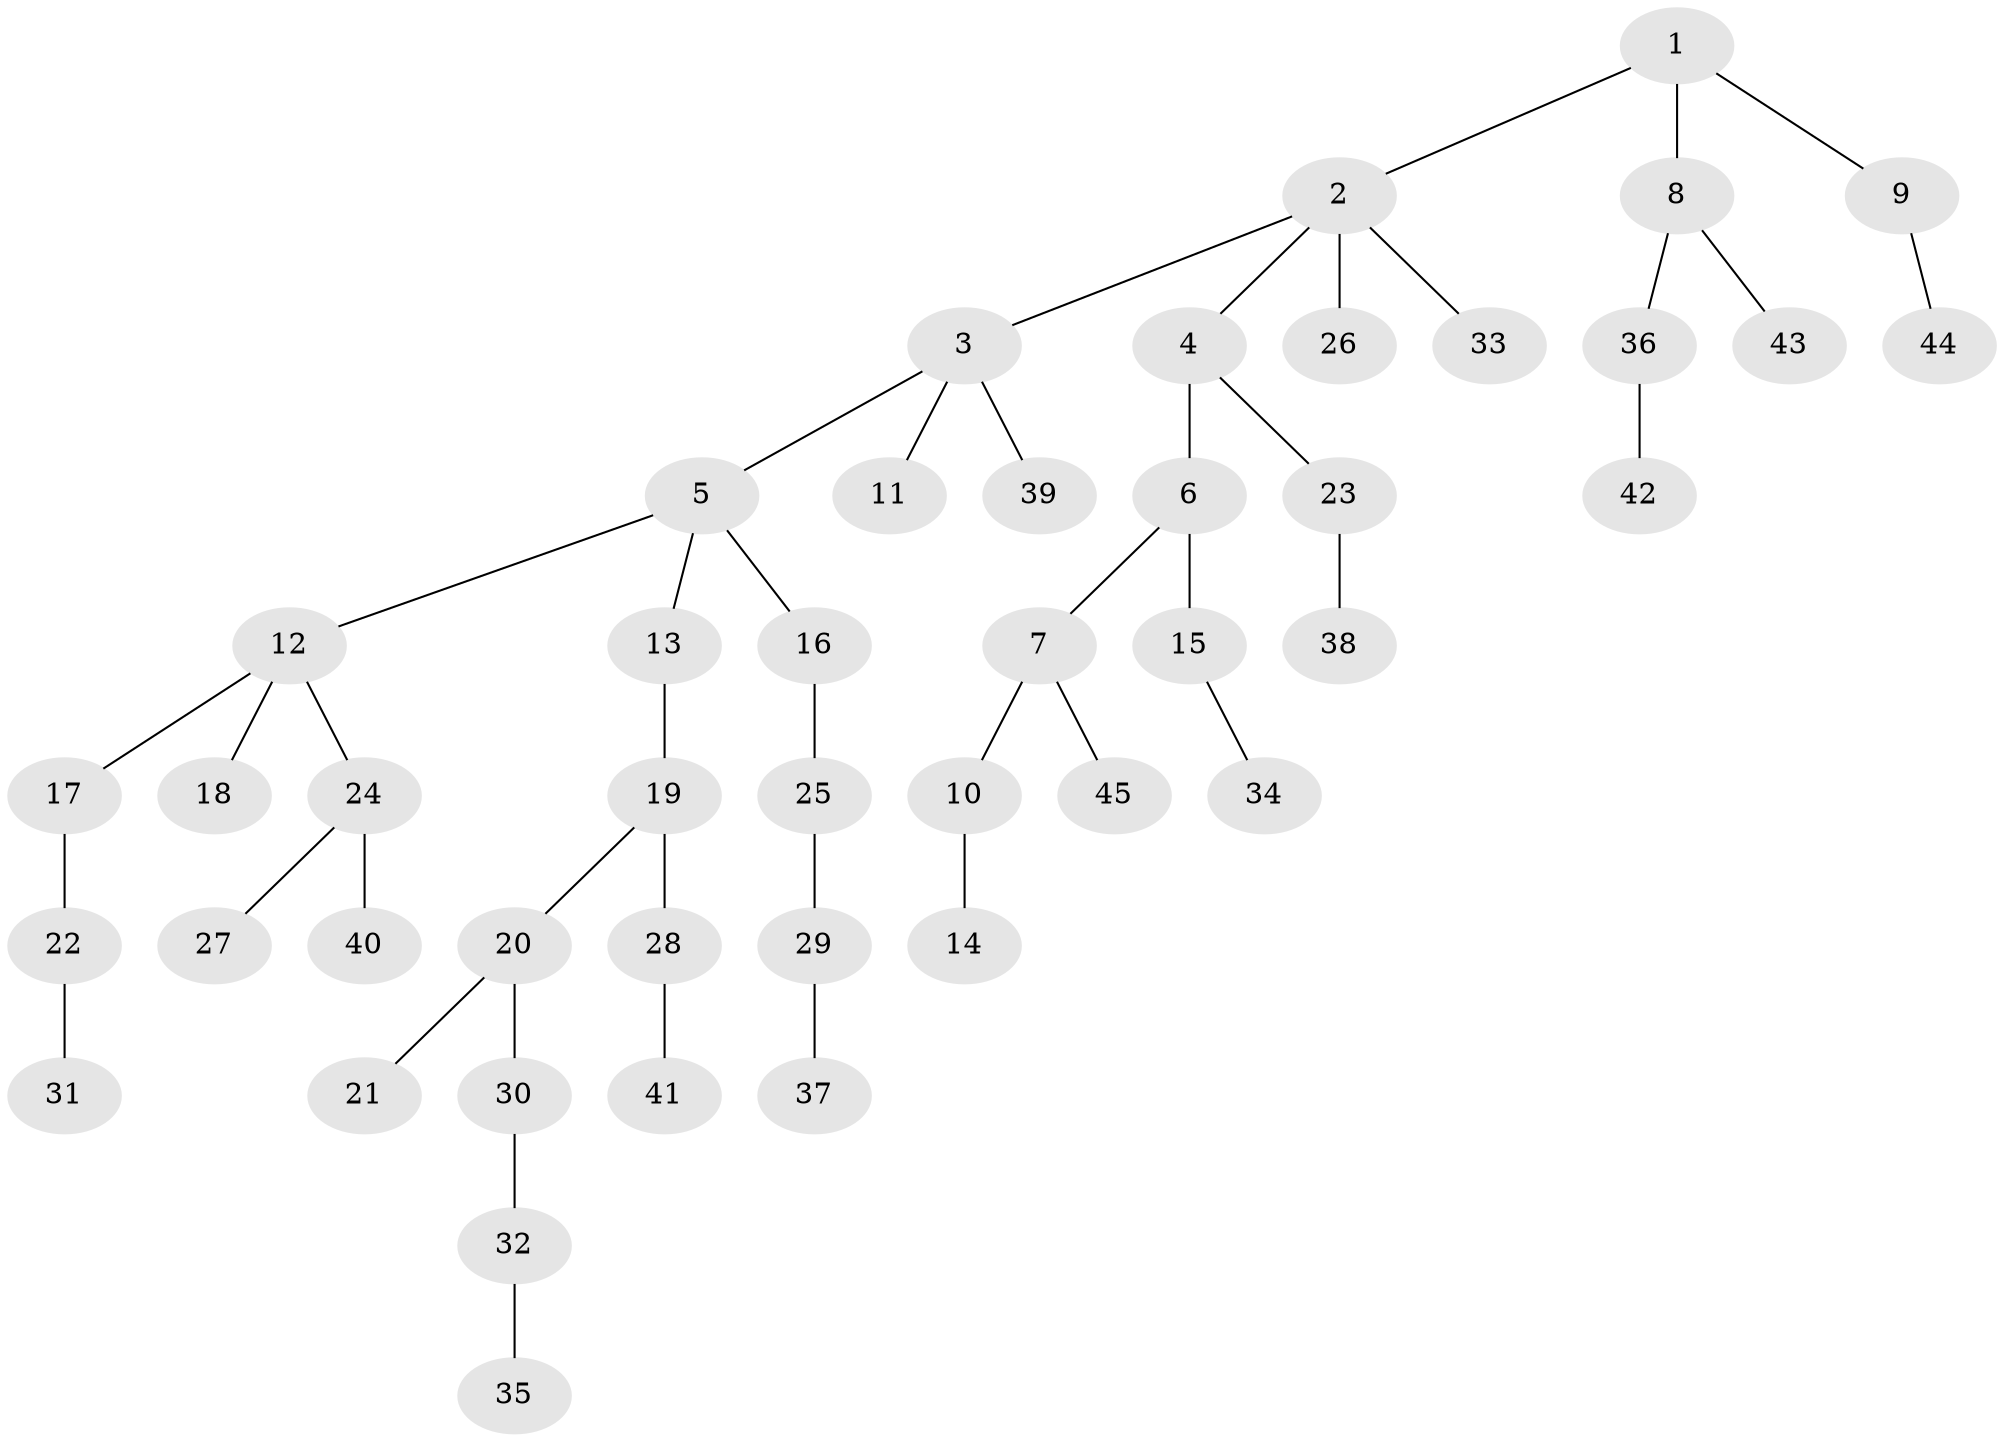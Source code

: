 // original degree distribution, {4: 0.0449438202247191, 6: 0.02247191011235955, 5: 0.06741573033707865, 3: 0.14606741573033707, 1: 0.550561797752809, 2: 0.16853932584269662}
// Generated by graph-tools (version 1.1) at 2025/36/03/09/25 02:36:37]
// undirected, 45 vertices, 44 edges
graph export_dot {
graph [start="1"]
  node [color=gray90,style=filled];
  1;
  2;
  3;
  4;
  5;
  6;
  7;
  8;
  9;
  10;
  11;
  12;
  13;
  14;
  15;
  16;
  17;
  18;
  19;
  20;
  21;
  22;
  23;
  24;
  25;
  26;
  27;
  28;
  29;
  30;
  31;
  32;
  33;
  34;
  35;
  36;
  37;
  38;
  39;
  40;
  41;
  42;
  43;
  44;
  45;
  1 -- 2 [weight=1.0];
  1 -- 8 [weight=1.0];
  1 -- 9 [weight=1.0];
  2 -- 3 [weight=1.0];
  2 -- 4 [weight=1.0];
  2 -- 26 [weight=1.0];
  2 -- 33 [weight=1.0];
  3 -- 5 [weight=1.0];
  3 -- 11 [weight=1.0];
  3 -- 39 [weight=1.0];
  4 -- 6 [weight=1.0];
  4 -- 23 [weight=1.0];
  5 -- 12 [weight=1.0];
  5 -- 13 [weight=1.0];
  5 -- 16 [weight=1.0];
  6 -- 7 [weight=1.0];
  6 -- 15 [weight=2.0];
  7 -- 10 [weight=1.0];
  7 -- 45 [weight=1.0];
  8 -- 36 [weight=1.0];
  8 -- 43 [weight=1.0];
  9 -- 44 [weight=1.0];
  10 -- 14 [weight=1.0];
  12 -- 17 [weight=1.0];
  12 -- 18 [weight=1.0];
  12 -- 24 [weight=1.0];
  13 -- 19 [weight=1.0];
  15 -- 34 [weight=1.0];
  16 -- 25 [weight=1.0];
  17 -- 22 [weight=1.0];
  19 -- 20 [weight=1.0];
  19 -- 28 [weight=1.0];
  20 -- 21 [weight=1.0];
  20 -- 30 [weight=1.0];
  22 -- 31 [weight=1.0];
  23 -- 38 [weight=1.0];
  24 -- 27 [weight=1.0];
  24 -- 40 [weight=1.0];
  25 -- 29 [weight=1.0];
  28 -- 41 [weight=1.0];
  29 -- 37 [weight=1.0];
  30 -- 32 [weight=1.0];
  32 -- 35 [weight=1.0];
  36 -- 42 [weight=1.0];
}
